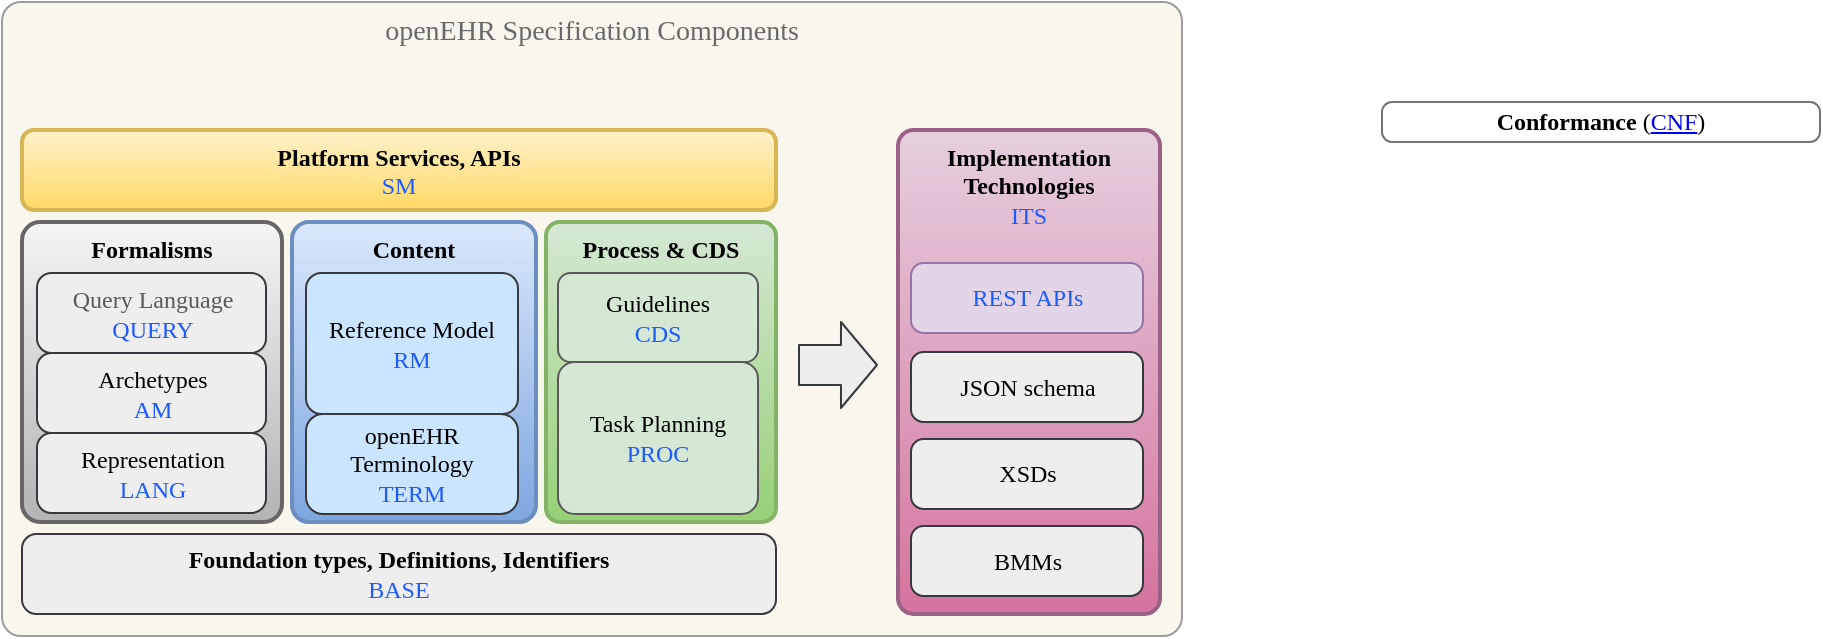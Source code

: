 <mxfile version="12.6.5" type="device"><diagram id="b103ddfa-8f0c-cd65-ed6a-003c00e3a0f2" name="Page-1"><mxGraphModel dx="1126" dy="786" grid="1" gridSize="10" guides="1" tooltips="1" connect="1" arrows="1" fold="1" page="1" pageScale="1" pageWidth="1169" pageHeight="826" background="#ffffff" math="0" shadow="0"><root><mxCell id="0"/><mxCell id="1" parent="0"/><mxCell id="2" value="&lt;font style=&quot;font-size: 14px;&quot;&gt;openEHR Specification Components&lt;/font&gt;" style="rounded=1;whiteSpace=wrap;html=1;glass=0;labelBackgroundColor=none;strokeWidth=1;fontFamily=Verdana;fontSize=14;align=center;shadow=0;comic=0;arcSize=3;fontStyle=0;verticalAlign=top;fillColor=#f9f7ed;strokeColor=#9C9C9C;fontColor=#696969;" parent="1" vertex="1"><mxGeometry x="40" y="40" width="590" height="317" as="geometry"/></mxCell><mxCell id="EGhp5QR9GK3-txbRv1Ei-33" value="&lt;b style=&quot;font-size: 12px&quot;&gt;Content&lt;/b&gt;" style="rounded=1;whiteSpace=wrap;html=1;glass=0;labelBackgroundColor=none;strokeColor=#6c8ebf;strokeWidth=2;fillColor=#dae8fc;fontFamily=Verdana;fontSize=12;align=center;shadow=0;comic=0;arcSize=7;fontStyle=0;verticalAlign=top;gradientColor=#7ea6e0;" parent="1" vertex="1"><mxGeometry x="185" y="150" width="122" height="150" as="geometry"/></mxCell><mxCell id="EGhp5QR9GK3-txbRv1Ei-32" value="&lt;b style=&quot;font-size: 12px;&quot;&gt;Formalisms&lt;/b&gt;" style="rounded=1;whiteSpace=wrap;html=1;glass=0;labelBackgroundColor=none;strokeColor=#666666;strokeWidth=2;fillColor=#f5f5f5;fontFamily=Verdana;fontSize=12;align=center;shadow=0;comic=0;arcSize=7;fontStyle=0;verticalAlign=top;gradientColor=#b3b3b3;" parent="1" vertex="1"><mxGeometry x="50" y="150" width="130" height="150" as="geometry"/></mxCell><mxCell id="8" value="Process &amp;amp; CDS" style="rounded=1;whiteSpace=wrap;html=1;glass=0;labelBackgroundColor=none;strokeColor=#82b366;strokeWidth=2;fillColor=#d5e8d4;fontFamily=Verdana;fontSize=12;align=center;shadow=0;comic=0;arcSize=6;fontStyle=1;gradientColor=#97d077;rotation=0;verticalAlign=top;" parent="1" vertex="1"><mxGeometry x="312" y="150" width="115" height="150" as="geometry"/></mxCell><UserObject label="Archetypes&lt;br style=&quot;font-size: 12px&quot;&gt;&lt;font color=&quot;#1f5aff&quot;&gt;AM&lt;/font&gt;" id="10"><mxCell style="rounded=1;whiteSpace=wrap;html=1;glass=0;labelBackgroundColor=none;strokeColor=#36393d;strokeWidth=1;fillColor=#eeeeee;fontFamily=Verdana;fontSize=12;align=center;shadow=0;comic=0;arcSize=18;fontStyle=0;" parent="1" vertex="1"><mxGeometry x="57.5" y="215.5" width="114.5" height="40" as="geometry"/></mxCell></UserObject><UserObject label="&lt;b&gt;Foundation types, Definitions, Identifiers&lt;/b&gt;&lt;br style=&quot;font-size: 12px&quot;&gt;&lt;font color=&quot;#1f5aff&quot;&gt;BASE&lt;/font&gt;" id="11"><mxCell style="rounded=1;whiteSpace=wrap;html=1;glass=0;labelBackgroundColor=none;strokeColor=#36393d;strokeWidth=1;fillColor=#eeeeee;fontFamily=Verdana;fontSize=12;align=center;shadow=0;comic=0;arcSize=18;fontStyle=0;" parent="1" vertex="1"><mxGeometry x="50" y="306" width="377" height="40" as="geometry"/></mxCell></UserObject><UserObject label="&lt;b style=&quot;font-size: 12px&quot;&gt;Implementation Technologies&lt;br&gt;&lt;/b&gt;&lt;font color=&quot;#1f5aff&quot;&gt;ITS&lt;/font&gt;" id="13"><mxCell style="rounded=1;whiteSpace=wrap;html=1;glass=0;labelBackgroundColor=none;strokeColor=#996185;strokeWidth=2;fillColor=#e6d0de;fontFamily=Verdana;fontSize=12;align=center;shadow=0;comic=0;arcSize=6;fontStyle=0;verticalAlign=top;gradientColor=#d5739d;" parent="1" vertex="1"><mxGeometry x="488" y="104" width="131" height="242" as="geometry"/></mxCell></UserObject><UserObject label="&lt;span style=&quot;font-size: 12px&quot;&gt;&lt;font color=&quot;#000000&quot;&gt;&lt;b&gt;Conformance &lt;/b&gt;(&lt;/font&gt;&lt;/span&gt;&lt;a href=&quot;https://specifications.openehr.org/releases/CNF/latest/index&quot;&gt;CNF&lt;/a&gt;&lt;span style=&quot;font-size: 12px&quot;&gt;&lt;font color=&quot;#000000&quot;&gt;)&lt;/font&gt;&lt;/span&gt;" link="data:action/json,{&quot;actions&quot;:[{&quot;open&quot;:&quot;https://specifications.openehr.org/releases/CNF/latest/index&quot;}]}" id="14"><mxCell style="rounded=1;whiteSpace=wrap;html=1;glass=0;labelBackgroundColor=none;strokeWidth=1;fontFamily=Verdana;fontSize=12;align=center;shadow=0;comic=0;arcSize=25;fontStyle=0;fontColor=#1F5AFF;strokeColor=#757575;" parent="1" vertex="1"><mxGeometry x="730" y="90" width="219" height="20" as="geometry"/></mxCell></UserObject><UserObject label="Representation&lt;br style=&quot;font-size: 12px&quot;&gt;&lt;font color=&quot;#1f5aff&quot;&gt;LANG&lt;/font&gt;" id="15"><mxCell style="rounded=1;whiteSpace=wrap;html=1;glass=0;labelBackgroundColor=none;strokeColor=#36393d;strokeWidth=1;fillColor=#eeeeee;fontFamily=Verdana;fontSize=12;align=center;shadow=0;comic=0;arcSize=18;fontStyle=0;" parent="1" vertex="1"><mxGeometry x="57.5" y="255.5" width="114.5" height="40" as="geometry"/></mxCell></UserObject><UserObject label="Task Planning&lt;br style=&quot;font-size: 12px&quot;&gt;&lt;span style=&quot;font-size: 12px&quot;&gt;&lt;font color=&quot;#1f5aff&quot;&gt;PROC&lt;/font&gt;&lt;/span&gt;" id="16"><mxCell style="rounded=1;whiteSpace=wrap;html=1;glass=0;labelBackgroundColor=none;strokeColor=#595959;strokeWidth=1;fillColor=#d5e8d4;fontFamily=Verdana;fontSize=12;align=center;shadow=0;comic=0;arcSize=11;fontStyle=0;" parent="1" vertex="1"><mxGeometry x="318" y="220" width="100" height="76" as="geometry"/></mxCell></UserObject><mxCell id="22" value="" style="shape=flexArrow;endArrow=classic;html=1;fillColor=#eeeeee;endWidth=22;endSize=5.67;width=20;strokeColor=#36393d;fontSize=12;strokeWidth=1;" parent="1" edge="1"><mxGeometry width="50" height="50" relative="1" as="geometry"><mxPoint x="438" y="221.5" as="sourcePoint"/><mxPoint x="478" y="221.5" as="targetPoint"/></mxGeometry></mxCell><UserObject label="REST APIs" id="23"><mxCell style="rounded=1;whiteSpace=wrap;html=1;glass=0;labelBackgroundColor=none;strokeColor=#9673a6;strokeWidth=1;fillColor=#e1d5e7;fontFamily=Verdana;fontSize=12;align=center;shadow=0;comic=0;arcSize=18;fontStyle=0;fontColor=#1F5AFF;" parent="1" vertex="1"><mxGeometry x="494.5" y="170.5" width="116" height="35" as="geometry"/></mxCell></UserObject><UserObject label="JSON schema" id="24"><mxCell style="rounded=1;whiteSpace=wrap;html=1;glass=0;labelBackgroundColor=none;strokeColor=#36393d;strokeWidth=1;fillColor=#eeeeee;fontFamily=Verdana;fontSize=12;align=center;shadow=0;comic=0;arcSize=18;fontStyle=0;" parent="1" vertex="1"><mxGeometry x="494.5" y="215" width="116" height="35" as="geometry"/></mxCell></UserObject><UserObject label="XSDs" id="25"><mxCell style="rounded=1;whiteSpace=wrap;html=1;glass=0;labelBackgroundColor=none;strokeColor=#36393d;strokeWidth=1;fillColor=#eeeeee;fontFamily=Verdana;fontSize=12;align=center;shadow=0;comic=0;arcSize=18;fontStyle=0;" parent="1" vertex="1"><mxGeometry x="494.5" y="258.5" width="116" height="35" as="geometry"/></mxCell></UserObject><UserObject label="BMMs" id="26"><mxCell style="rounded=1;whiteSpace=wrap;html=1;glass=0;labelBackgroundColor=none;strokeColor=#36393d;strokeWidth=1;fillColor=#eeeeee;fontFamily=Verdana;fontSize=12;align=center;shadow=0;comic=0;arcSize=18;fontStyle=0;" parent="1" vertex="1"><mxGeometry x="494.5" y="302" width="116" height="35" as="geometry"/></mxCell></UserObject><UserObject label="&lt;font color=&quot;#595959&quot;&gt;Query Language&lt;br style=&quot;font-size: 12px&quot;&gt;&lt;/font&gt;&lt;font color=&quot;#1f5aff&quot;&gt;QUERY&lt;/font&gt;" id="EGhp5QR9GK3-txbRv1Ei-28"><mxCell style="rounded=1;whiteSpace=wrap;html=1;glass=0;labelBackgroundColor=none;strokeColor=#36393d;strokeWidth=1;fillColor=#eeeeee;fontFamily=Verdana;fontSize=12;align=center;shadow=0;comic=0;arcSize=18;fontStyle=0;" parent="1" vertex="1"><mxGeometry x="57.5" y="175.5" width="114.5" height="40" as="geometry"/></mxCell></UserObject><UserObject label="Reference Model &lt;span style=&quot;font-size: 12px&quot;&gt;&lt;font color=&quot;#1f5aff&quot;&gt;RM&lt;/font&gt;&lt;/span&gt;" id="9"><mxCell style="rounded=1;whiteSpace=wrap;html=1;glass=0;labelBackgroundColor=none;strokeColor=#36393d;strokeWidth=1;fillColor=#cce5ff;fontFamily=Verdana;fontSize=12;align=center;shadow=0;comic=0;arcSize=11;fontStyle=0;" parent="1" vertex="1"><mxGeometry x="192" y="175.5" width="106" height="70.5" as="geometry"/></mxCell></UserObject><UserObject label="Platform Services, APIs&lt;br&gt;&lt;font color=&quot;#1f5aff&quot; style=&quot;font-weight: 400&quot;&gt;SM&lt;/font&gt;&lt;span style=&quot;font-weight: normal ; font-size: 12px&quot;&gt;&lt;br style=&quot;font-size: 12px&quot;&gt;&lt;/span&gt;" id="EGhp5QR9GK3-txbRv1Ei-31"><mxCell style="rounded=1;whiteSpace=wrap;html=1;glass=0;labelBackgroundColor=none;strokeColor=#d6b656;strokeWidth=2;fillColor=#fff2cc;fontFamily=Verdana;fontSize=12;align=center;shadow=0;comic=0;arcSize=15;fontStyle=1;rotation=0;gradientColor=#ffd966;verticalAlign=top;" parent="1" vertex="1"><mxGeometry x="50" y="104" width="377" height="40" as="geometry"/></mxCell></UserObject><UserObject label="Guidelines&lt;br style=&quot;font-size: 12px&quot;&gt;&lt;span style=&quot;font-size: 12px&quot;&gt;&lt;font color=&quot;#1f5aff&quot;&gt;CDS&lt;/font&gt;&lt;/span&gt;" id="-gFSiuFGC3lL-DmFV3H0-26"><mxCell style="rounded=1;whiteSpace=wrap;html=1;glass=0;labelBackgroundColor=none;strokeColor=#595959;strokeWidth=1;fillColor=#d5e8d4;fontFamily=Verdana;fontSize=12;align=center;shadow=0;comic=0;arcSize=14;fontStyle=0;" parent="1" vertex="1"><mxGeometry x="318" y="175.5" width="100" height="44.5" as="geometry"/></mxCell></UserObject><UserObject label="&lt;span style=&quot;font-family: &amp;#34;verdana&amp;#34;&quot;&gt;openEHR Terminology&lt;br&gt;&lt;/span&gt;&lt;span style=&quot;font-family: &amp;#34;verdana&amp;#34;&quot;&gt;&lt;font color=&quot;#1f5aff&quot;&gt;TERM&lt;/font&gt;&lt;/span&gt;" id="EQEOGqSLGfEinVACcjaa-28"><mxCell style="rounded=1;whiteSpace=wrap;html=1;glass=0;labelBackgroundColor=none;strokeColor=#36393d;strokeWidth=1;fillColor=#cce5ff;fontFamily=Verdana;fontSize=12;align=center;shadow=0;comic=0;arcSize=17;fontStyle=0;" parent="1" vertex="1"><mxGeometry x="192" y="246" width="106" height="50" as="geometry"/></mxCell></UserObject></root></mxGraphModel></diagram></mxfile>